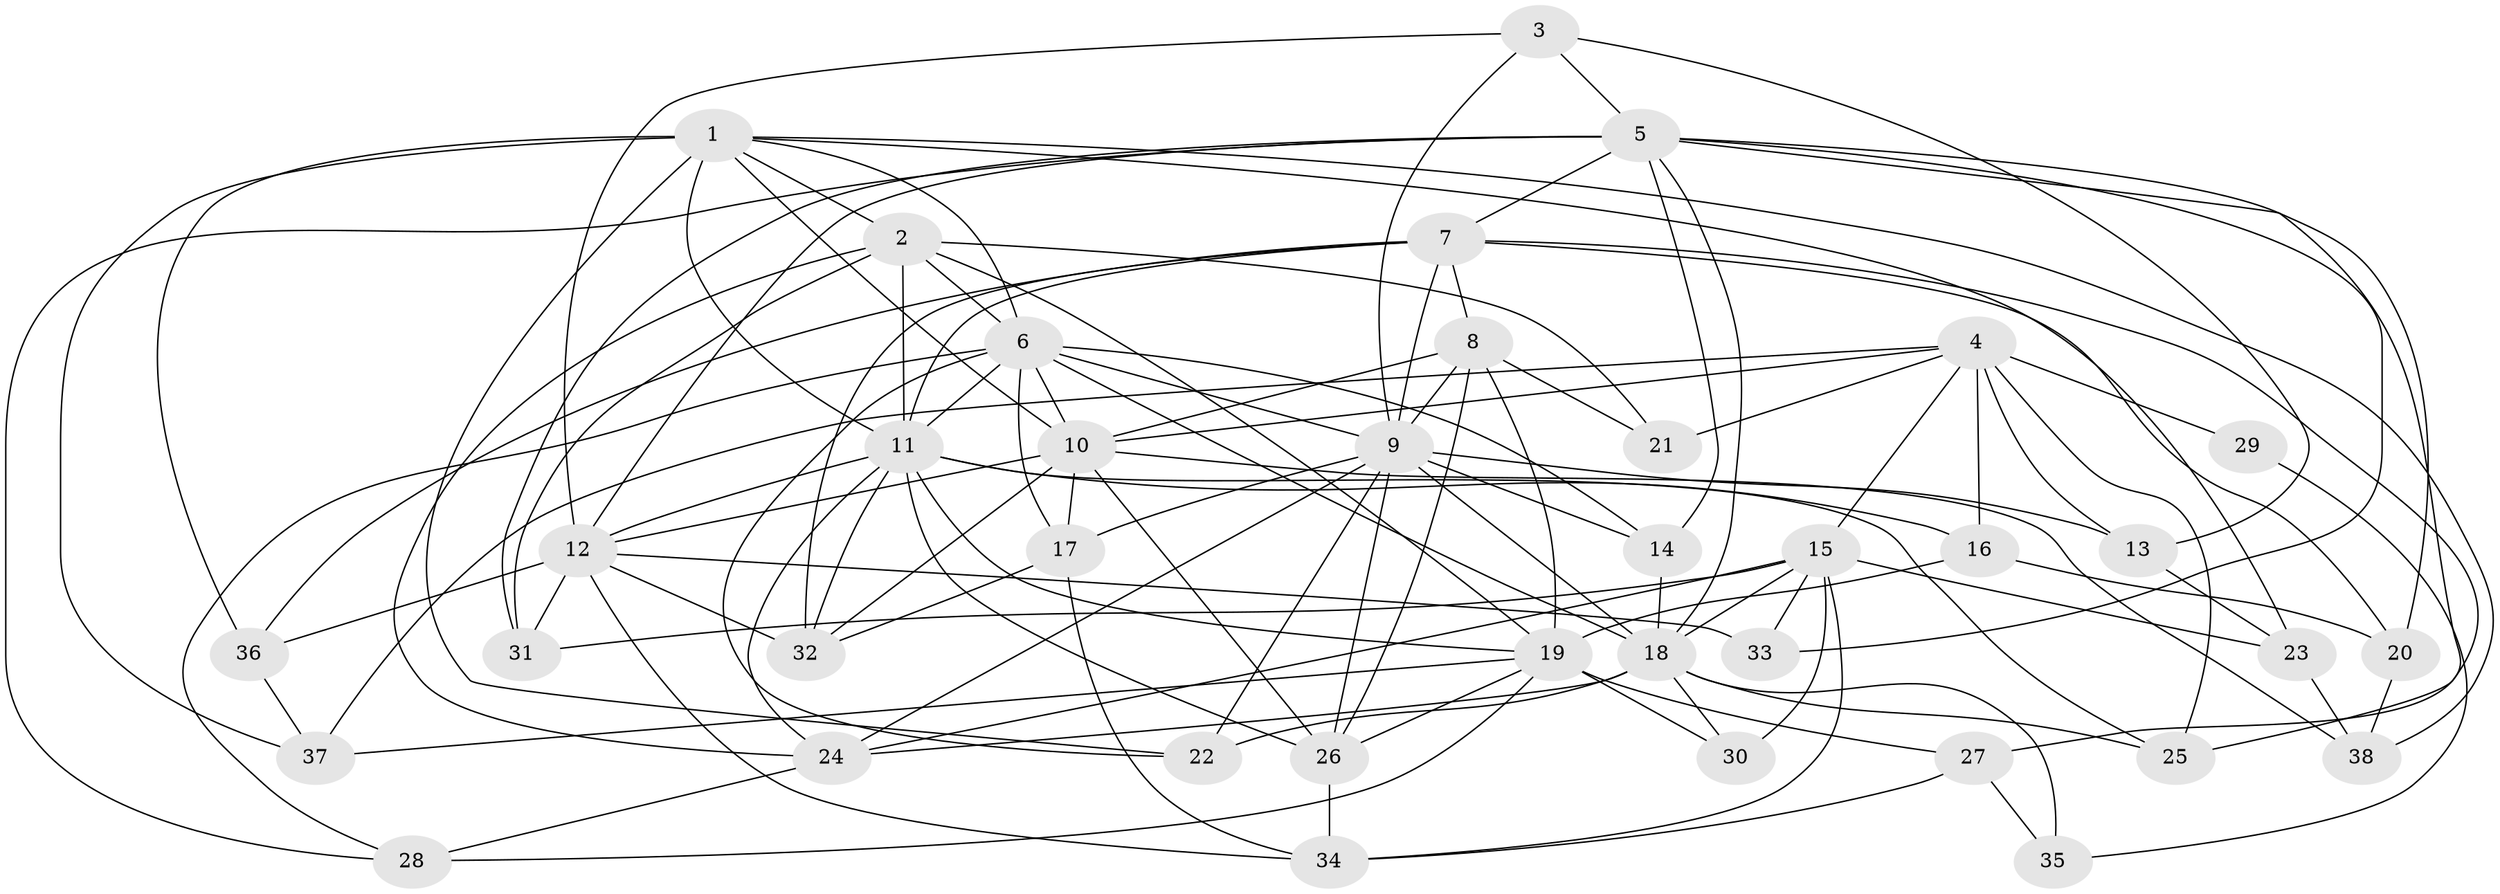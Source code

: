 // original degree distribution, {4: 1.0}
// Generated by graph-tools (version 1.1) at 2025/53/03/04/25 22:53:48]
// undirected, 38 vertices, 111 edges
graph export_dot {
  node [color=gray90,style=filled];
  1;
  2;
  3;
  4;
  5;
  6;
  7;
  8;
  9;
  10;
  11;
  12;
  13;
  14;
  15;
  16;
  17;
  18;
  19;
  20;
  21;
  22;
  23;
  24;
  25;
  26;
  27;
  28;
  29;
  30;
  31;
  32;
  33;
  34;
  35;
  36;
  37;
  38;
  1 -- 2 [weight=1.0];
  1 -- 6 [weight=1.0];
  1 -- 10 [weight=2.0];
  1 -- 11 [weight=1.0];
  1 -- 22 [weight=1.0];
  1 -- 23 [weight=1.0];
  1 -- 36 [weight=1.0];
  1 -- 37 [weight=1.0];
  1 -- 38 [weight=1.0];
  2 -- 6 [weight=1.0];
  2 -- 11 [weight=1.0];
  2 -- 19 [weight=1.0];
  2 -- 21 [weight=1.0];
  2 -- 24 [weight=1.0];
  2 -- 31 [weight=2.0];
  3 -- 5 [weight=1.0];
  3 -- 9 [weight=1.0];
  3 -- 12 [weight=1.0];
  3 -- 13 [weight=1.0];
  4 -- 10 [weight=1.0];
  4 -- 13 [weight=1.0];
  4 -- 15 [weight=1.0];
  4 -- 16 [weight=1.0];
  4 -- 21 [weight=2.0];
  4 -- 25 [weight=2.0];
  4 -- 29 [weight=3.0];
  4 -- 37 [weight=1.0];
  5 -- 7 [weight=1.0];
  5 -- 12 [weight=1.0];
  5 -- 14 [weight=1.0];
  5 -- 18 [weight=1.0];
  5 -- 20 [weight=1.0];
  5 -- 27 [weight=1.0];
  5 -- 28 [weight=1.0];
  5 -- 31 [weight=1.0];
  5 -- 33 [weight=1.0];
  6 -- 9 [weight=1.0];
  6 -- 10 [weight=1.0];
  6 -- 11 [weight=1.0];
  6 -- 14 [weight=1.0];
  6 -- 17 [weight=1.0];
  6 -- 18 [weight=1.0];
  6 -- 22 [weight=1.0];
  6 -- 28 [weight=1.0];
  7 -- 8 [weight=2.0];
  7 -- 9 [weight=1.0];
  7 -- 11 [weight=1.0];
  7 -- 20 [weight=1.0];
  7 -- 25 [weight=1.0];
  7 -- 32 [weight=2.0];
  7 -- 36 [weight=1.0];
  8 -- 9 [weight=2.0];
  8 -- 10 [weight=1.0];
  8 -- 19 [weight=1.0];
  8 -- 21 [weight=1.0];
  8 -- 26 [weight=1.0];
  9 -- 13 [weight=1.0];
  9 -- 14 [weight=1.0];
  9 -- 17 [weight=1.0];
  9 -- 18 [weight=1.0];
  9 -- 22 [weight=1.0];
  9 -- 24 [weight=1.0];
  9 -- 26 [weight=1.0];
  10 -- 12 [weight=1.0];
  10 -- 17 [weight=2.0];
  10 -- 26 [weight=2.0];
  10 -- 32 [weight=1.0];
  10 -- 38 [weight=1.0];
  11 -- 12 [weight=1.0];
  11 -- 16 [weight=1.0];
  11 -- 19 [weight=2.0];
  11 -- 24 [weight=1.0];
  11 -- 25 [weight=1.0];
  11 -- 26 [weight=1.0];
  11 -- 32 [weight=1.0];
  12 -- 31 [weight=2.0];
  12 -- 32 [weight=1.0];
  12 -- 33 [weight=1.0];
  12 -- 34 [weight=1.0];
  12 -- 36 [weight=1.0];
  13 -- 23 [weight=1.0];
  14 -- 18 [weight=1.0];
  15 -- 18 [weight=1.0];
  15 -- 23 [weight=1.0];
  15 -- 24 [weight=1.0];
  15 -- 30 [weight=2.0];
  15 -- 31 [weight=1.0];
  15 -- 33 [weight=2.0];
  15 -- 34 [weight=1.0];
  16 -- 19 [weight=1.0];
  16 -- 20 [weight=1.0];
  17 -- 32 [weight=1.0];
  17 -- 34 [weight=1.0];
  18 -- 22 [weight=1.0];
  18 -- 24 [weight=1.0];
  18 -- 25 [weight=2.0];
  18 -- 30 [weight=1.0];
  18 -- 35 [weight=2.0];
  19 -- 26 [weight=1.0];
  19 -- 27 [weight=1.0];
  19 -- 28 [weight=1.0];
  19 -- 30 [weight=1.0];
  19 -- 37 [weight=1.0];
  20 -- 38 [weight=1.0];
  23 -- 38 [weight=1.0];
  24 -- 28 [weight=1.0];
  26 -- 34 [weight=2.0];
  27 -- 34 [weight=1.0];
  27 -- 35 [weight=1.0];
  29 -- 35 [weight=1.0];
  36 -- 37 [weight=1.0];
}
